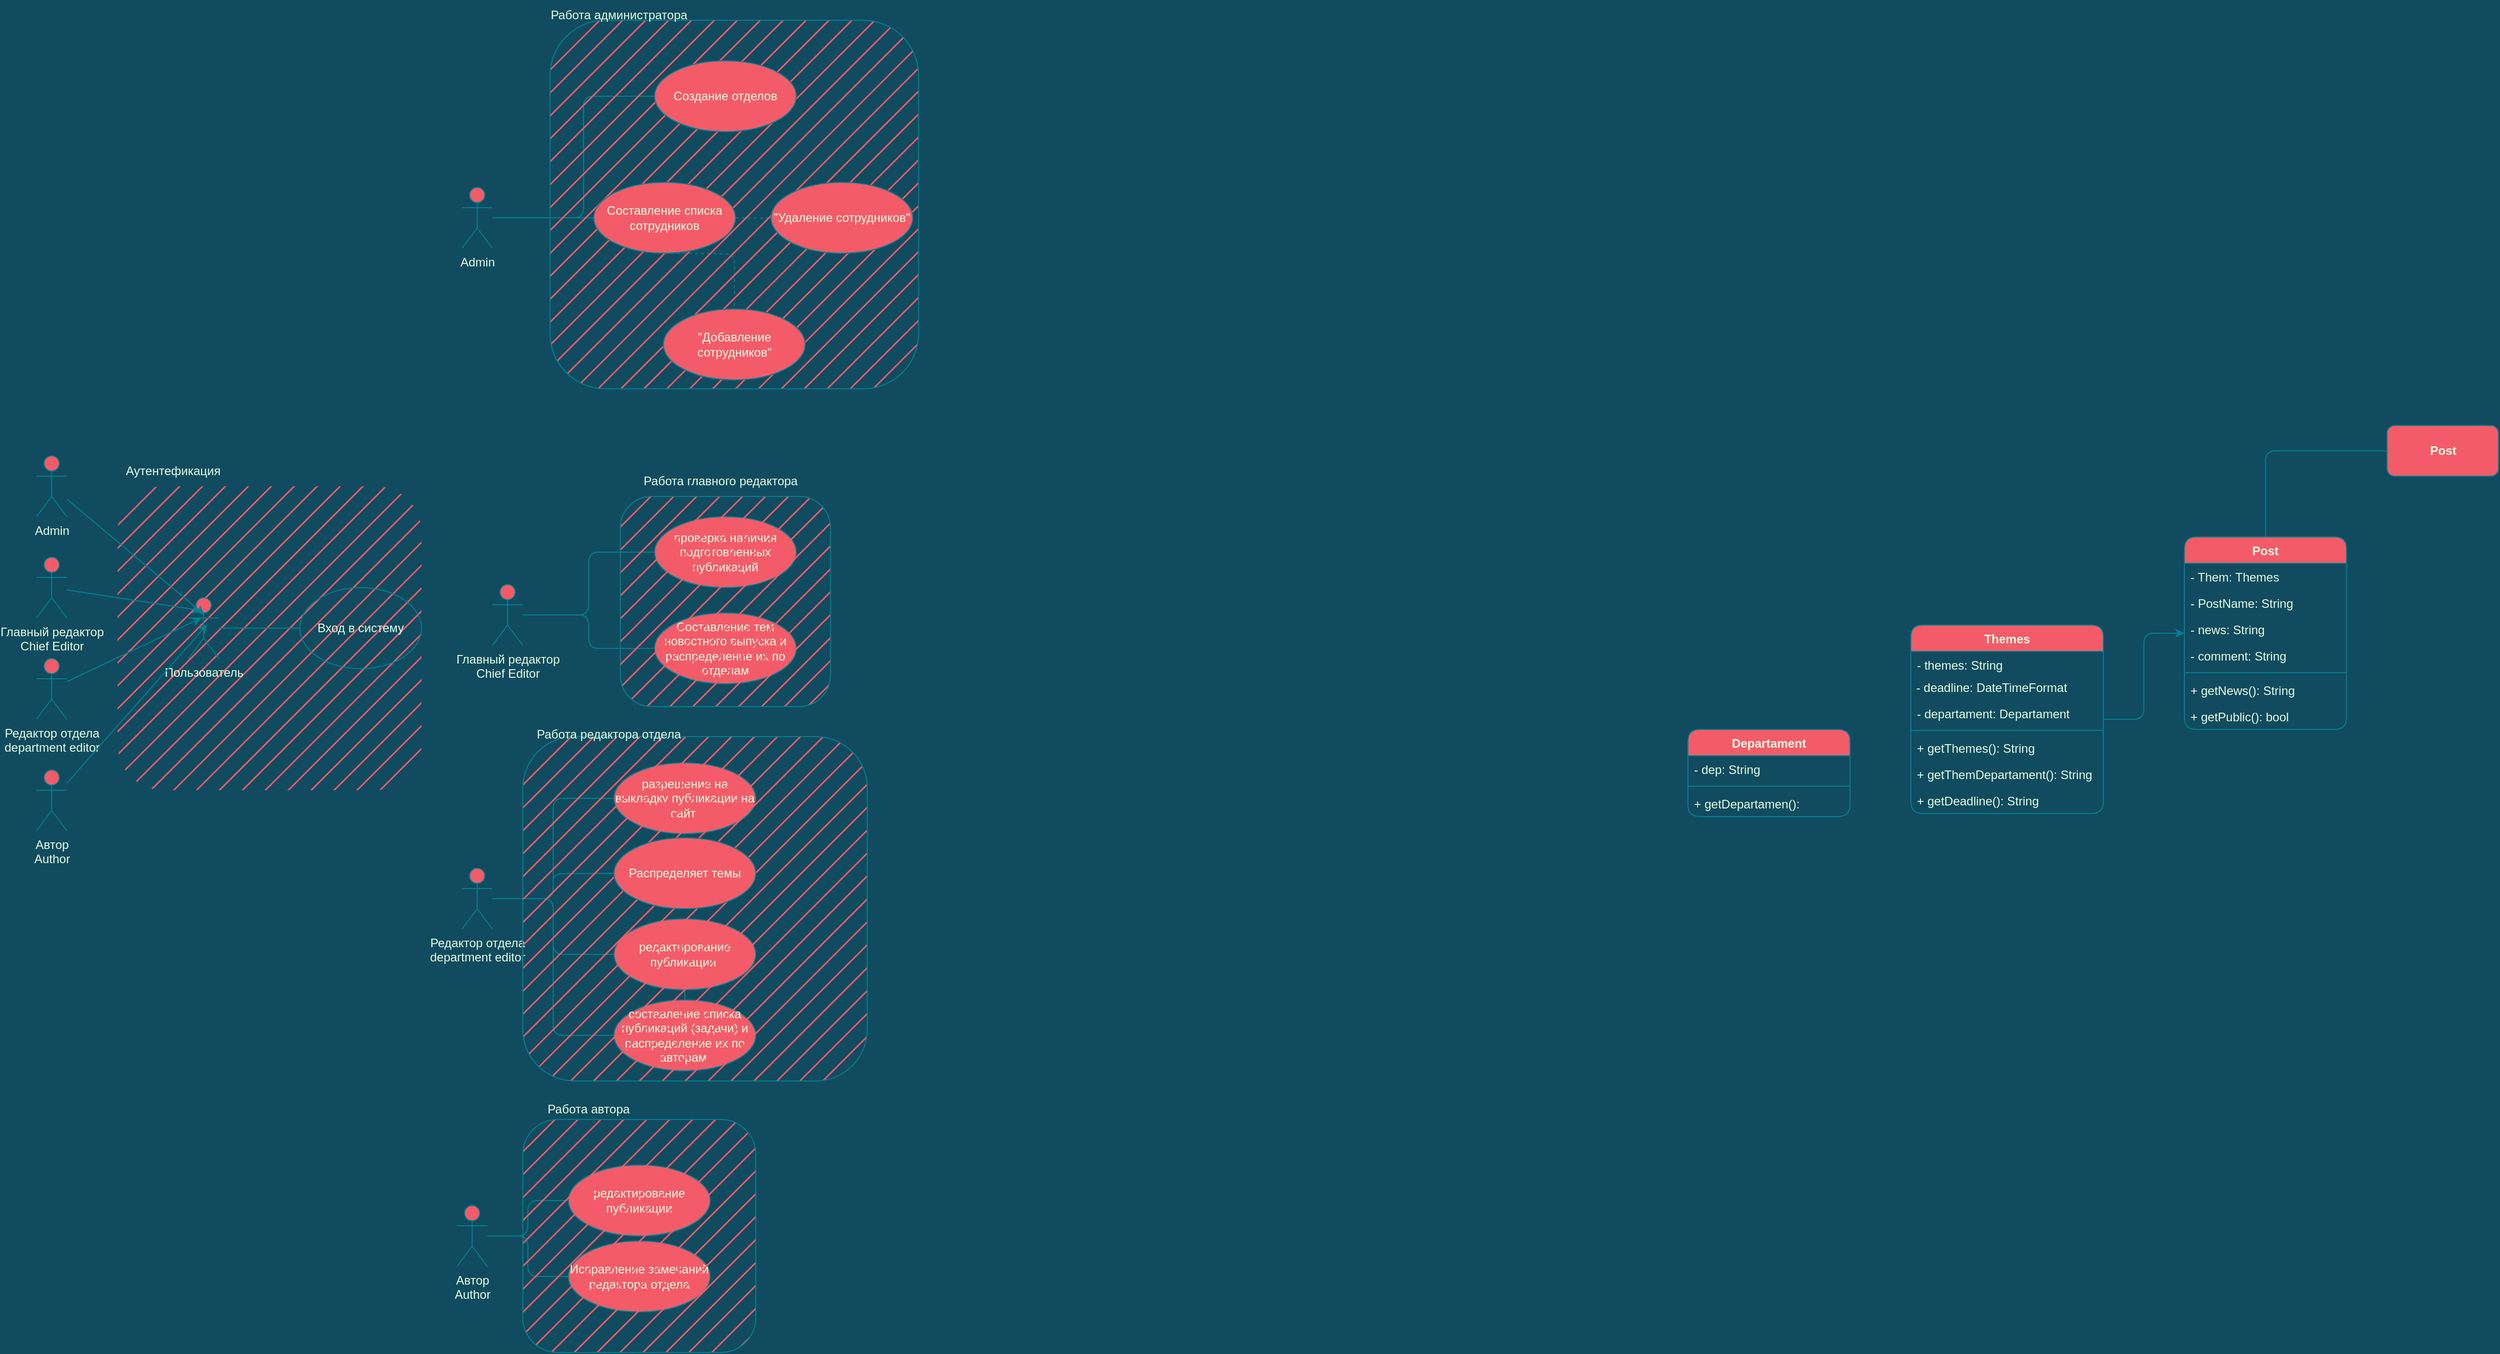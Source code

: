 <mxfile version="20.3.0" type="device" pages="2"><diagram id="6vgH4omIfULrcciLtybt" name="Page-1"><mxGraphModel dx="4285" dy="2745" grid="1" gridSize="10" guides="1" tooltips="1" connect="1" arrows="1" fold="1" page="1" pageScale="1" pageWidth="850" pageHeight="1100" background="#114B5F" math="0" shadow="0"><root><mxCell id="0"/><mxCell id="1" parent="0"/><mxCell id="zKmQVviLGSjYleUIMsPG-1" style="edgeStyle=orthogonalEdgeStyle;rounded=1;orthogonalLoop=1;jettySize=auto;html=1;strokeColor=#028090;fontColor=#E4FDE1;labelBackgroundColor=#114B5F;" parent="1" source="Sd7dkeOWyZ1DxlxAPIc0-5" target="Sd7dkeOWyZ1DxlxAPIc0-9" edge="1"><mxGeometry relative="1" as="geometry"/></mxCell><mxCell id="Sd7dkeOWyZ1DxlxAPIc0-5" value="Themes" style="swimlane;fontStyle=1;align=center;verticalAlign=top;childLayout=stackLayout;horizontal=1;startSize=26;horizontalStack=0;resizeParent=1;resizeParentMax=0;resizeLast=0;collapsible=1;marginBottom=0;strokeColor=#028090;fontColor=#E4FDE1;fillColor=#F45B69;rounded=1;" parent="1" vertex="1"><mxGeometry x="1010" y="47" width="190" height="186" as="geometry"/></mxCell><mxCell id="Sd7dkeOWyZ1DxlxAPIc0-6" value="- themes: String" style="text;strokeColor=none;fillColor=none;align=left;verticalAlign=top;spacingLeft=4;spacingRight=4;overflow=hidden;rotatable=0;points=[[0,0.5],[1,0.5]];portConstraint=eastwest;fontColor=#E4FDE1;rounded=1;" parent="Sd7dkeOWyZ1DxlxAPIc0-5" vertex="1"><mxGeometry y="26" width="190" height="22" as="geometry"/></mxCell><mxCell id="cZKB1hpMacn7uWrEMCba-30" value="&amp;nbsp;- deadline: DateTimeFormat" style="text;whiteSpace=wrap;html=1;fontColor=#E4FDE1;rounded=1;" parent="Sd7dkeOWyZ1DxlxAPIc0-5" vertex="1"><mxGeometry y="48" width="190" height="26" as="geometry"/></mxCell><mxCell id="Sd7dkeOWyZ1DxlxAPIc0-24" value="- departament: Departament " style="text;strokeColor=none;fillColor=none;align=left;verticalAlign=top;spacingLeft=4;spacingRight=4;overflow=hidden;rotatable=0;points=[[0,0.5],[1,0.5]];portConstraint=eastwest;fontColor=#E4FDE1;rounded=1;" parent="Sd7dkeOWyZ1DxlxAPIc0-5" vertex="1"><mxGeometry y="74" width="190" height="26" as="geometry"/></mxCell><mxCell id="Sd7dkeOWyZ1DxlxAPIc0-7" value="" style="line;strokeWidth=1;fillColor=none;align=left;verticalAlign=middle;spacingTop=-1;spacingLeft=3;spacingRight=3;rotatable=0;labelPosition=right;points=[];portConstraint=eastwest;strokeColor=#028090;fontColor=#E4FDE1;rounded=1;labelBackgroundColor=#114B5F;" parent="Sd7dkeOWyZ1DxlxAPIc0-5" vertex="1"><mxGeometry y="100" width="190" height="8" as="geometry"/></mxCell><mxCell id="Sd7dkeOWyZ1DxlxAPIc0-8" value="+ getThemes(): String" style="text;strokeColor=none;fillColor=none;align=left;verticalAlign=top;spacingLeft=4;spacingRight=4;overflow=hidden;rotatable=0;points=[[0,0.5],[1,0.5]];portConstraint=eastwest;fontColor=#E4FDE1;rounded=1;" parent="Sd7dkeOWyZ1DxlxAPIc0-5" vertex="1"><mxGeometry y="108" width="190" height="26" as="geometry"/></mxCell><mxCell id="MiG-SVz3339lGgsWoEse-34" value="+ getThemDepartament(): String" style="text;strokeColor=none;fillColor=none;align=left;verticalAlign=top;spacingLeft=4;spacingRight=4;overflow=hidden;rotatable=0;points=[[0,0.5],[1,0.5]];portConstraint=eastwest;fontColor=#E4FDE1;rounded=1;" parent="Sd7dkeOWyZ1DxlxAPIc0-5" vertex="1"><mxGeometry y="134" width="190" height="26" as="geometry"/></mxCell><mxCell id="MiG-SVz3339lGgsWoEse-33" value="+ getDeadline(): String" style="text;strokeColor=none;fillColor=none;align=left;verticalAlign=top;spacingLeft=4;spacingRight=4;overflow=hidden;rotatable=0;points=[[0,0.5],[1,0.5]];portConstraint=eastwest;fontColor=#E4FDE1;rounded=1;" parent="Sd7dkeOWyZ1DxlxAPIc0-5" vertex="1"><mxGeometry y="160" width="190" height="26" as="geometry"/></mxCell><mxCell id="Sd7dkeOWyZ1DxlxAPIc0-9" value="Post" style="swimlane;fontStyle=1;align=center;verticalAlign=top;childLayout=stackLayout;horizontal=1;startSize=26;horizontalStack=0;resizeParent=1;resizeParentMax=0;resizeLast=0;collapsible=1;marginBottom=0;strokeColor=#028090;fontColor=#E4FDE1;fillColor=#F45B69;rounded=1;" parent="1" vertex="1"><mxGeometry x="1280" y="-40" width="160" height="190" as="geometry"/></mxCell><mxCell id="cZKB1hpMacn7uWrEMCba-59" value="- Them: Themes " style="text;strokeColor=none;fillColor=none;align=left;verticalAlign=top;spacingLeft=4;spacingRight=4;overflow=hidden;rotatable=0;points=[[0,0.5],[1,0.5]];portConstraint=eastwest;fontColor=#E4FDE1;rounded=1;" parent="Sd7dkeOWyZ1DxlxAPIc0-9" vertex="1"><mxGeometry y="26" width="160" height="26" as="geometry"/></mxCell><mxCell id="cZKB1hpMacn7uWrEMCba-71" value="- PostName: String " style="text;strokeColor=none;fillColor=none;align=left;verticalAlign=top;spacingLeft=4;spacingRight=4;overflow=hidden;rotatable=0;points=[[0,0.5],[1,0.5]];portConstraint=eastwest;fontColor=#E4FDE1;rounded=1;" parent="Sd7dkeOWyZ1DxlxAPIc0-9" vertex="1"><mxGeometry y="52" width="160" height="26" as="geometry"/></mxCell><mxCell id="Sd7dkeOWyZ1DxlxAPIc0-10" value="- news: String " style="text;strokeColor=none;fillColor=none;align=left;verticalAlign=top;spacingLeft=4;spacingRight=4;overflow=hidden;rotatable=0;points=[[0,0.5],[1,0.5]];portConstraint=eastwest;fontColor=#E4FDE1;rounded=1;" parent="Sd7dkeOWyZ1DxlxAPIc0-9" vertex="1"><mxGeometry y="78" width="160" height="26" as="geometry"/></mxCell><mxCell id="5Ondm9bVsnWGn2GaYesg-4" value="- comment: String " style="text;strokeColor=none;fillColor=none;align=left;verticalAlign=top;spacingLeft=4;spacingRight=4;overflow=hidden;rotatable=0;points=[[0,0.5],[1,0.5]];portConstraint=eastwest;fontColor=#E4FDE1;rounded=1;" parent="Sd7dkeOWyZ1DxlxAPIc0-9" vertex="1"><mxGeometry y="104" width="160" height="26" as="geometry"/></mxCell><mxCell id="Sd7dkeOWyZ1DxlxAPIc0-11" value="" style="line;strokeWidth=1;fillColor=none;align=left;verticalAlign=middle;spacingTop=-1;spacingLeft=3;spacingRight=3;rotatable=0;labelPosition=right;points=[];portConstraint=eastwest;strokeColor=#028090;fontColor=#E4FDE1;rounded=1;labelBackgroundColor=#114B5F;" parent="Sd7dkeOWyZ1DxlxAPIc0-9" vertex="1"><mxGeometry y="130" width="160" height="8" as="geometry"/></mxCell><mxCell id="Sd7dkeOWyZ1DxlxAPIc0-14" value="+ getNews(): String " style="text;strokeColor=none;fillColor=none;align=left;verticalAlign=top;spacingLeft=4;spacingRight=4;overflow=hidden;rotatable=0;points=[[0,0.5],[1,0.5]];portConstraint=eastwest;fontColor=#E4FDE1;rounded=1;" parent="Sd7dkeOWyZ1DxlxAPIc0-9" vertex="1"><mxGeometry y="138" width="160" height="26" as="geometry"/></mxCell><mxCell id="Sd7dkeOWyZ1DxlxAPIc0-16" value="+ getPublic(): bool " style="text;strokeColor=none;fillColor=none;align=left;verticalAlign=top;spacingLeft=4;spacingRight=4;overflow=hidden;rotatable=0;points=[[0,0.5],[1,0.5]];portConstraint=eastwest;fontColor=#E4FDE1;rounded=1;" parent="Sd7dkeOWyZ1DxlxAPIc0-9" vertex="1"><mxGeometry y="164" width="160" height="26" as="geometry"/></mxCell><mxCell id="WkWma8vResO3UxNB615V-2" style="edgeStyle=orthogonalEdgeStyle;rounded=1;orthogonalLoop=1;jettySize=auto;html=1;strokeColor=#028090;fontColor=#E4FDE1;endArrow=none;endFill=0;labelBackgroundColor=#114B5F;" parent="1" source="Sd7dkeOWyZ1DxlxAPIc0-23" target="WkWma8vResO3UxNB615V-1" edge="1"><mxGeometry relative="1" as="geometry"/></mxCell><mxCell id="WkWma8vResO3UxNB615V-22" style="edgeStyle=orthogonalEdgeStyle;rounded=1;orthogonalLoop=1;jettySize=auto;html=1;entryX=0;entryY=0.5;entryDx=0;entryDy=0;strokeColor=#028090;fontColor=#E4FDE1;fillColor=#F45B69;endArrow=none;endFill=0;labelBackgroundColor=#114B5F;" parent="1" source="Sd7dkeOWyZ1DxlxAPIc0-23" target="WkWma8vResO3UxNB615V-3" edge="1"><mxGeometry relative="1" as="geometry"/></mxCell><mxCell id="Sd7dkeOWyZ1DxlxAPIc0-23" value="Главный редактор&lt;br&gt;Chief Editor" style="shape=umlActor;verticalLabelPosition=bottom;verticalAlign=top;html=1;strokeColor=#028090;fontColor=#E4FDE1;fillColor=#F45B69;rounded=1;" parent="1" vertex="1"><mxGeometry x="-390" y="7" width="30" height="60" as="geometry"/></mxCell><mxCell id="WkWma8vResO3UxNB615V-1" value="Составление тем новостного выпуска и распределение их по отделам" style="ellipse;whiteSpace=wrap;html=1;fillColor=#F45B69;strokeColor=#028090;fontColor=#E4FDE1;rounded=1;" parent="1" vertex="1"><mxGeometry x="-230" y="35" width="140" height="70" as="geometry"/></mxCell><mxCell id="WkWma8vResO3UxNB615V-3" value="проверка наличия подготовленных публикаций" style="ellipse;whiteSpace=wrap;html=1;fillColor=#F45B69;strokeColor=#028090;fontColor=#E4FDE1;rounded=1;" parent="1" vertex="1"><mxGeometry x="-230" y="-60" width="140" height="70" as="geometry"/></mxCell><mxCell id="WkWma8vResO3UxNB615V-9" style="edgeStyle=orthogonalEdgeStyle;rounded=1;orthogonalLoop=1;jettySize=auto;html=1;strokeColor=#028090;fontColor=#E4FDE1;fillColor=#F45B69;endArrow=none;endFill=0;labelBackgroundColor=#114B5F;" parent="1" source="WkWma8vResO3UxNB615V-5" target="WkWma8vResO3UxNB615V-7" edge="1"><mxGeometry relative="1" as="geometry"/></mxCell><mxCell id="WkWma8vResO3UxNB615V-14" style="edgeStyle=orthogonalEdgeStyle;rounded=1;orthogonalLoop=1;jettySize=auto;html=1;entryX=0;entryY=0.5;entryDx=0;entryDy=0;strokeColor=#028090;fontColor=#E4FDE1;fillColor=#F45B69;endArrow=none;endFill=0;labelBackgroundColor=#114B5F;" parent="1" source="WkWma8vResO3UxNB615V-5" target="WkWma8vResO3UxNB615V-13" edge="1"><mxGeometry relative="1" as="geometry"/></mxCell><mxCell id="cZKB1hpMacn7uWrEMCba-25" style="edgeStyle=orthogonalEdgeStyle;rounded=1;orthogonalLoop=1;jettySize=auto;html=1;strokeColor=#028090;fontColor=#E4FDE1;fillColor=#F45B69;endArrow=none;endFill=0;labelBackgroundColor=#114B5F;" parent="1" source="WkWma8vResO3UxNB615V-5" edge="1"><mxGeometry relative="1" as="geometry"><mxPoint x="-270" y="292.0" as="targetPoint"/></mxGeometry></mxCell><mxCell id="cZKB1hpMacn7uWrEMCba-28" style="edgeStyle=orthogonalEdgeStyle;rounded=1;orthogonalLoop=1;jettySize=auto;html=1;entryX=0;entryY=0.5;entryDx=0;entryDy=0;strokeColor=#028090;fontColor=#E4FDE1;startArrow=none;startFill=0;endArrow=none;endFill=0;fillColor=#F45B69;labelBackgroundColor=#114B5F;" parent="1" source="WkWma8vResO3UxNB615V-5" target="WkWma8vResO3UxNB615V-6" edge="1"><mxGeometry relative="1" as="geometry"/></mxCell><mxCell id="WkWma8vResO3UxNB615V-5" value="Редактор отдела&lt;br&gt;department editor" style="shape=umlActor;verticalLabelPosition=bottom;verticalAlign=top;html=1;fillColor=#F45B69;strokeColor=#028090;fontColor=#E4FDE1;rounded=1;" parent="1" vertex="1"><mxGeometry x="-420" y="287" width="30" height="60" as="geometry"/></mxCell><mxCell id="tGhZm6AiCNUwTmUJN8xR-40" style="edgeStyle=orthogonalEdgeStyle;rounded=1;orthogonalLoop=1;jettySize=auto;html=1;dashed=1;strokeColor=#028090;fontColor=#E4FDE1;endArrow=none;endFill=0;fillColor=#F45B69;" parent="1" source="WkWma8vResO3UxNB615V-6" target="WkWma8vResO3UxNB615V-7" edge="1"><mxGeometry relative="1" as="geometry"/></mxCell><mxCell id="WkWma8vResO3UxNB615V-6" value="составление списка публикаций (задачи) и распределение их по авторам&amp;nbsp;" style="ellipse;whiteSpace=wrap;html=1;fillColor=#F45B69;strokeColor=#028090;fontColor=#E4FDE1;rounded=1;" parent="1" vertex="1"><mxGeometry x="-270" y="417" width="140" height="70" as="geometry"/></mxCell><mxCell id="WkWma8vResO3UxNB615V-7" value="редактирование публикации&amp;nbsp;" style="ellipse;whiteSpace=wrap;html=1;strokeColor=#028090;fontColor=#E4FDE1;fillColor=#F45B69;rounded=1;" parent="1" vertex="1"><mxGeometry x="-270" y="337" width="140" height="70" as="geometry"/></mxCell><mxCell id="WkWma8vResO3UxNB615V-13" value="разрешение на выкладку публикации на сайт&amp;nbsp;" style="ellipse;whiteSpace=wrap;html=1;strokeColor=#028090;fontColor=#E4FDE1;fillColor=#F45B69;rounded=1;" parent="1" vertex="1"><mxGeometry x="-270" y="183" width="140" height="70" as="geometry"/></mxCell><mxCell id="WkWma8vResO3UxNB615V-20" style="edgeStyle=orthogonalEdgeStyle;rounded=1;orthogonalLoop=1;jettySize=auto;html=1;entryX=0;entryY=0.5;entryDx=0;entryDy=0;strokeColor=#028090;fontColor=#E4FDE1;fillColor=#F45B69;endArrow=none;endFill=0;labelBackgroundColor=#114B5F;" parent="1" source="WkWma8vResO3UxNB615V-16" target="WkWma8vResO3UxNB615V-18" edge="1"><mxGeometry relative="1" as="geometry"/></mxCell><mxCell id="tGhZm6AiCNUwTmUJN8xR-27" style="edgeStyle=orthogonalEdgeStyle;rounded=1;orthogonalLoop=1;jettySize=auto;html=1;entryX=0;entryY=0.5;entryDx=0;entryDy=0;strokeColor=#028090;fontColor=#E4FDE1;fillColor=#F45B69;endArrow=none;endFill=0;" parent="1" source="WkWma8vResO3UxNB615V-16" target="tGhZm6AiCNUwTmUJN8xR-25" edge="1"><mxGeometry relative="1" as="geometry"/></mxCell><mxCell id="WkWma8vResO3UxNB615V-16" value="Автор&lt;br&gt;Author" style="shape=umlActor;verticalLabelPosition=bottom;verticalAlign=top;html=1;strokeColor=#028090;fontColor=#E4FDE1;fillColor=#F45B69;rounded=1;" parent="1" vertex="1"><mxGeometry x="-425" y="620" width="30" height="60" as="geometry"/></mxCell><mxCell id="WkWma8vResO3UxNB615V-18" value="Исправление замечаний редактора отдела" style="ellipse;whiteSpace=wrap;html=1;strokeColor=#028090;fontColor=#E4FDE1;fillColor=#F45B69;rounded=1;" parent="1" vertex="1"><mxGeometry x="-315" y="655" width="140" height="70" as="geometry"/></mxCell><mxCell id="cZKB1hpMacn7uWrEMCba-3" style="edgeStyle=orthogonalEdgeStyle;rounded=1;orthogonalLoop=1;jettySize=auto;html=1;strokeColor=#028090;fontColor=#E4FDE1;fillColor=#F45B69;endArrow=none;endFill=0;labelBackgroundColor=#114B5F;" parent="1" source="cZKB1hpMacn7uWrEMCba-1" edge="1"><mxGeometry relative="1" as="geometry"><mxPoint x="-290" y="-355" as="targetPoint"/></mxGeometry></mxCell><mxCell id="tGhZm6AiCNUwTmUJN8xR-33" style="edgeStyle=orthogonalEdgeStyle;rounded=1;orthogonalLoop=1;jettySize=auto;html=1;entryX=0;entryY=0.5;entryDx=0;entryDy=0;strokeColor=#028090;fontColor=#E4FDE1;endArrow=none;endFill=0;fillColor=#F45B69;" parent="1" source="cZKB1hpMacn7uWrEMCba-1" edge="1"><mxGeometry relative="1" as="geometry"><mxPoint x="-230.0" y="-475" as="targetPoint"/><Array as="points"><mxPoint x="-300" y="-355"/><mxPoint x="-300" y="-475"/></Array></mxGeometry></mxCell><mxCell id="cZKB1hpMacn7uWrEMCba-1" value="Admin" style="shape=umlActor;verticalLabelPosition=bottom;verticalAlign=top;html=1;strokeColor=#028090;fontColor=#E4FDE1;fillColor=#F45B69;rounded=1;" parent="1" vertex="1"><mxGeometry x="-420" y="-385" width="30" height="60" as="geometry"/></mxCell><mxCell id="9WxqrxRFMjvWm_CStBcJ-4" style="edgeStyle=orthogonalEdgeStyle;rounded=1;orthogonalLoop=1;jettySize=auto;html=1;strokeColor=#028090;fontColor=#E4FDE1;fillColor=#F45B69;endArrow=none;endFill=0;labelBackgroundColor=#114B5F;dashed=1;" parent="1" edge="1"><mxGeometry relative="1" as="geometry"><mxPoint x="-220" y="-320" as="sourcePoint"/><mxPoint x="-151.25" y="-265" as="targetPoint"/></mxGeometry></mxCell><mxCell id="tGhZm6AiCNUwTmUJN8xR-35" style="edgeStyle=orthogonalEdgeStyle;rounded=1;orthogonalLoop=1;jettySize=auto;html=1;dashed=1;strokeColor=#028090;fontColor=#E4FDE1;endArrow=none;endFill=0;fillColor=#F45B69;" parent="1" target="tGhZm6AiCNUwTmUJN8xR-34" edge="1"><mxGeometry relative="1" as="geometry"><mxPoint x="-150" y="-355" as="sourcePoint"/></mxGeometry></mxCell><mxCell id="cZKB1hpMacn7uWrEMCba-35" value="Departament" style="swimlane;fontStyle=1;align=center;verticalAlign=top;childLayout=stackLayout;horizontal=1;startSize=26;horizontalStack=0;resizeParent=1;resizeParentMax=0;resizeLast=0;collapsible=1;marginBottom=0;strokeColor=#028090;fontColor=#E4FDE1;fillColor=#F45B69;rounded=1;" parent="1" vertex="1"><mxGeometry x="790" y="150" width="160" height="86" as="geometry"/></mxCell><mxCell id="cZKB1hpMacn7uWrEMCba-36" value="- dep: String" style="text;strokeColor=none;fillColor=none;align=left;verticalAlign=top;spacingLeft=4;spacingRight=4;overflow=hidden;rotatable=0;points=[[0,0.5],[1,0.5]];portConstraint=eastwest;fontColor=#E4FDE1;rounded=1;" parent="cZKB1hpMacn7uWrEMCba-35" vertex="1"><mxGeometry y="26" width="160" height="26" as="geometry"/></mxCell><mxCell id="cZKB1hpMacn7uWrEMCba-37" value="" style="line;strokeWidth=1;fillColor=none;align=left;verticalAlign=middle;spacingTop=-1;spacingLeft=3;spacingRight=3;rotatable=0;labelPosition=right;points=[];portConstraint=eastwest;strokeColor=#028090;fontColor=#E4FDE1;rounded=1;labelBackgroundColor=#114B5F;" parent="cZKB1hpMacn7uWrEMCba-35" vertex="1"><mxGeometry y="52" width="160" height="8" as="geometry"/></mxCell><mxCell id="cZKB1hpMacn7uWrEMCba-38" value="+ getDepartamen(): " style="text;strokeColor=none;fillColor=none;align=left;verticalAlign=top;spacingLeft=4;spacingRight=4;overflow=hidden;rotatable=0;points=[[0,0.5],[1,0.5]];portConstraint=eastwest;fontColor=#E4FDE1;rounded=1;" parent="cZKB1hpMacn7uWrEMCba-35" vertex="1"><mxGeometry y="60" width="160" height="26" as="geometry"/></mxCell><mxCell id="5Ondm9bVsnWGn2GaYesg-3" style="edgeStyle=orthogonalEdgeStyle;rounded=1;orthogonalLoop=1;jettySize=auto;html=1;strokeColor=#028090;fontColor=#E4FDE1;endArrow=none;endFill=0;fillColor=#F45B69;labelBackgroundColor=#114B5F;" parent="1" source="5Ondm9bVsnWGn2GaYesg-2" target="Sd7dkeOWyZ1DxlxAPIc0-9" edge="1"><mxGeometry relative="1" as="geometry"/></mxCell><mxCell id="5Ondm9bVsnWGn2GaYesg-2" value="&lt;b&gt;Post&lt;br&gt;&lt;/b&gt;" style="html=1;rounded=1;strokeColor=#028090;fontColor=#E4FDE1;fillColor=#F45B69;" parent="1" vertex="1"><mxGeometry x="1480" y="-150" width="110" height="50" as="geometry"/></mxCell><mxCell id="tGhZm6AiCNUwTmUJN8xR-3" value="" style="whiteSpace=wrap;html=1;aspect=fixed;fillStyle=hatch;strokeColor=#028090;fontColor=#E4FDE1;fillColor=#F45B69;rounded=1;" parent="1" vertex="1"><mxGeometry x="-263.75" y="-80" width="207.5" height="207.5" as="geometry"/></mxCell><mxCell id="tGhZm6AiCNUwTmUJN8xR-7" value="" style="whiteSpace=wrap;html=1;aspect=fixed;fillStyle=hatch;strokeColor=none;fontColor=#E4FDE1;fillColor=#F45B69;gradientDirection=north;rounded=1;" parent="1" vertex="1"><mxGeometry x="-760" y="-90" width="300" height="300" as="geometry"/></mxCell><mxCell id="tGhZm6AiCNUwTmUJN8xR-13" style="edgeStyle=none;rounded=1;orthogonalLoop=1;jettySize=auto;html=1;strokeColor=#028090;fontColor=#E4FDE1;fillColor=#F45B69;labelBackgroundColor=#114B5F;endArrow=none;endFill=0;" parent="1" source="tGhZm6AiCNUwTmUJN8xR-8" target="tGhZm6AiCNUwTmUJN8xR-12" edge="1"><mxGeometry relative="1" as="geometry"/></mxCell><mxCell id="tGhZm6AiCNUwTmUJN8xR-8" value="Пользователь" style="shape=umlActor;verticalLabelPosition=bottom;verticalAlign=top;html=1;fillStyle=solid;strokeColor=#028090;fontColor=#E4FDE1;fillColor=#F45B69;rounded=1;" parent="1" vertex="1"><mxGeometry x="-690" y="20" width="30" height="60" as="geometry"/></mxCell><mxCell id="tGhZm6AiCNUwTmUJN8xR-11" style="rounded=1;orthogonalLoop=1;jettySize=auto;html=1;entryX=0.519;entryY=0.277;entryDx=0;entryDy=0;entryPerimeter=0;strokeColor=#028090;fontColor=#E4FDE1;fillColor=#F45B69;endArrow=classic;endFill=1;labelBackgroundColor=#114B5F;" parent="1" source="tGhZm6AiCNUwTmUJN8xR-10" target="tGhZm6AiCNUwTmUJN8xR-8" edge="1"><mxGeometry relative="1" as="geometry"/></mxCell><mxCell id="tGhZm6AiCNUwTmUJN8xR-10" value="Admin" style="shape=umlActor;verticalLabelPosition=bottom;verticalAlign=top;html=1;strokeColor=#028090;fontColor=#E4FDE1;fillColor=#F45B69;rounded=1;" parent="1" vertex="1"><mxGeometry x="-840" y="-120" width="30" height="60" as="geometry"/></mxCell><mxCell id="tGhZm6AiCNUwTmUJN8xR-12" value="Вход в систему" style="ellipse;whiteSpace=wrap;html=1;fillStyle=hatch;strokeColor=#028090;fontColor=#E4FDE1;fillColor=none;rounded=1;" parent="1" vertex="1"><mxGeometry x="-580" y="10" width="120" height="80" as="geometry"/></mxCell><mxCell id="tGhZm6AiCNUwTmUJN8xR-15" style="edgeStyle=none;rounded=1;orthogonalLoop=1;jettySize=auto;html=1;entryX=0.424;entryY=0.211;entryDx=0;entryDy=0;entryPerimeter=0;strokeColor=#028090;fontColor=#E4FDE1;fillColor=#F45B69;endArrow=classic;endFill=1;labelBackgroundColor=#114B5F;" parent="1" source="tGhZm6AiCNUwTmUJN8xR-14" target="tGhZm6AiCNUwTmUJN8xR-8" edge="1"><mxGeometry relative="1" as="geometry"/></mxCell><mxCell id="tGhZm6AiCNUwTmUJN8xR-14" value="Главный редактор&lt;br&gt;Chief Editor" style="shape=umlActor;verticalLabelPosition=bottom;verticalAlign=top;html=1;strokeColor=#028090;fontColor=#E4FDE1;fillColor=#F45B69;rounded=1;" parent="1" vertex="1"><mxGeometry x="-840" y="-20" width="30" height="60" as="geometry"/></mxCell><mxCell id="tGhZm6AiCNUwTmUJN8xR-18" style="edgeStyle=none;rounded=1;orthogonalLoop=1;jettySize=auto;html=1;entryX=0.429;entryY=0.331;entryDx=0;entryDy=0;entryPerimeter=0;strokeColor=#028090;fontColor=#E4FDE1;endArrow=classic;endFill=1;fillColor=#F45B69;labelBackgroundColor=#114B5F;" parent="1" source="tGhZm6AiCNUwTmUJN8xR-16" target="tGhZm6AiCNUwTmUJN8xR-8" edge="1"><mxGeometry relative="1" as="geometry"/></mxCell><mxCell id="tGhZm6AiCNUwTmUJN8xR-16" value="Редактор отдела&lt;br&gt;department editor" style="shape=umlActor;verticalLabelPosition=bottom;verticalAlign=top;html=1;fillColor=#F45B69;strokeColor=#028090;fontColor=#E4FDE1;rounded=1;" parent="1" vertex="1"><mxGeometry x="-840" y="80" width="30" height="60" as="geometry"/></mxCell><mxCell id="tGhZm6AiCNUwTmUJN8xR-22" style="edgeStyle=none;rounded=1;orthogonalLoop=1;jettySize=auto;html=1;entryX=0.619;entryY=0.439;entryDx=0;entryDy=0;entryPerimeter=0;strokeColor=#028090;fontColor=#E4FDE1;endArrow=classic;endFill=1;fillColor=#F45B69;labelBackgroundColor=#114B5F;" parent="1" source="tGhZm6AiCNUwTmUJN8xR-21" target="tGhZm6AiCNUwTmUJN8xR-8" edge="1"><mxGeometry relative="1" as="geometry"/></mxCell><mxCell id="tGhZm6AiCNUwTmUJN8xR-21" value="Автор&lt;br&gt;Author" style="shape=umlActor;verticalLabelPosition=bottom;verticalAlign=top;html=1;strokeColor=#028090;fontColor=#E4FDE1;fillColor=#F45B69;rounded=1;" parent="1" vertex="1"><mxGeometry x="-840" y="190" width="30" height="60" as="geometry"/></mxCell><mxCell id="tGhZm6AiCNUwTmUJN8xR-23" value="Аутентефикация" style="text;html=1;strokeColor=none;fillColor=none;align=center;verticalAlign=middle;whiteSpace=wrap;rounded=1;fontColor=#E4FDE1;" parent="1" vertex="1"><mxGeometry x="-750" y="-120" width="90" height="30" as="geometry"/></mxCell><mxCell id="tGhZm6AiCNUwTmUJN8xR-24" value="" style="whiteSpace=wrap;html=1;aspect=fixed;fillStyle=hatch;strokeColor=#028090;fontColor=#E4FDE1;fillColor=#F45B69;rounded=1;" parent="1" vertex="1"><mxGeometry x="-333.12" y="-550" width="363.75" height="363.75" as="geometry"/></mxCell><mxCell id="tGhZm6AiCNUwTmUJN8xR-25" value="редактирование публикации" style="ellipse;whiteSpace=wrap;html=1;strokeColor=#028090;fontColor=#E4FDE1;fillColor=#F45B69;rounded=1;" parent="1" vertex="1"><mxGeometry x="-315" y="580" width="140" height="70" as="geometry"/></mxCell><mxCell id="tGhZm6AiCNUwTmUJN8xR-26" value="" style="whiteSpace=wrap;html=1;aspect=fixed;fillStyle=hatch;strokeColor=#028090;fontColor=#E4FDE1;fillColor=#F45B69;rounded=1;" parent="1" vertex="1"><mxGeometry x="-360" y="157" width="340" height="340" as="geometry"/></mxCell><mxCell id="tGhZm6AiCNUwTmUJN8xR-28" value="" style="whiteSpace=wrap;html=1;aspect=fixed;fillStyle=hatch;strokeColor=#028090;fontColor=#E4FDE1;fillColor=#F45B69;rounded=1;" parent="1" vertex="1"><mxGeometry x="-360" y="535" width="230" height="230" as="geometry"/></mxCell><mxCell id="tGhZm6AiCNUwTmUJN8xR-29" value="Работа автора" style="text;html=1;strokeColor=none;fillColor=none;align=center;verticalAlign=middle;whiteSpace=wrap;rounded=0;fontColor=#E4FDE1;" parent="1" vertex="1"><mxGeometry x="-350" y="510" width="110" height="30" as="geometry"/></mxCell><mxCell id="tGhZm6AiCNUwTmUJN8xR-30" value="Работа администратора" style="text;html=1;strokeColor=none;fillColor=none;align=center;verticalAlign=middle;whiteSpace=wrap;rounded=0;fontColor=#E4FDE1;" parent="1" vertex="1"><mxGeometry x="-340" y="-570" width="150" height="30" as="geometry"/></mxCell><mxCell id="tGhZm6AiCNUwTmUJN8xR-31" value="Работа главного редактора&amp;nbsp;" style="text;html=1;strokeColor=none;fillColor=none;align=center;verticalAlign=middle;whiteSpace=wrap;rounded=0;fontColor=#E4FDE1;" parent="1" vertex="1"><mxGeometry x="-245" y="-110" width="163.75" height="30" as="geometry"/></mxCell><mxCell id="tGhZm6AiCNUwTmUJN8xR-32" value="Работа редактора отдела" style="text;html=1;strokeColor=none;fillColor=none;align=center;verticalAlign=middle;whiteSpace=wrap;rounded=0;fontColor=#E4FDE1;" parent="1" vertex="1"><mxGeometry x="-360" y="140" width="170" height="30" as="geometry"/></mxCell><mxCell id="tGhZm6AiCNUwTmUJN8xR-34" value="&quot;Удаление сотрудников&quot;" style="ellipse;whiteSpace=wrap;html=1;strokeColor=#028090;fontColor=#E4FDE1;fillColor=#F45B69;rounded=1;" parent="1" vertex="1"><mxGeometry x="-115" y="-390" width="140" height="70" as="geometry"/></mxCell><mxCell id="tGhZm6AiCNUwTmUJN8xR-36" value="&quot;Добавление сотрудников&quot;" style="ellipse;whiteSpace=wrap;html=1;strokeColor=#028090;fontColor=#E4FDE1;fillColor=#F45B69;rounded=1;" parent="1" vertex="1"><mxGeometry x="-221.25" y="-265" width="140" height="70" as="geometry"/></mxCell><mxCell id="tGhZm6AiCNUwTmUJN8xR-37" value="Составление списка сотрудников" style="ellipse;whiteSpace=wrap;html=1;strokeColor=#028090;fontColor=#E4FDE1;fillColor=#F45B69;rounded=1;" parent="1" vertex="1"><mxGeometry x="-290" y="-390" width="140" height="70" as="geometry"/></mxCell><mxCell id="tGhZm6AiCNUwTmUJN8xR-38" value="Создание отделов" style="ellipse;whiteSpace=wrap;html=1;strokeColor=#028090;fontColor=#E4FDE1;fillColor=#F45B69;rounded=1;" parent="1" vertex="1"><mxGeometry x="-230" y="-510" width="140" height="70" as="geometry"/></mxCell><mxCell id="tGhZm6AiCNUwTmUJN8xR-39" value="Распределяет темы" style="ellipse;whiteSpace=wrap;html=1;rounded=1;strokeColor=#028090;fontColor=#E4FDE1;fillColor=#F45B69;" parent="1" vertex="1"><mxGeometry x="-270" y="257" width="140" height="70" as="geometry"/></mxCell></root></mxGraphModel></diagram><diagram id="uBh0SDBhA1ZjoLSckgV0" name="Page-2"><mxGraphModel dx="2272" dy="2005" grid="1" gridSize="10" guides="1" tooltips="1" connect="1" arrows="1" fold="1" page="1" pageScale="1" pageWidth="850" pageHeight="1100" background="#114B5F" math="0" shadow="0"><root><mxCell id="0"/><mxCell id="1" parent="0"/><mxCell id="aFtGHzSWsz5zfEFuVgsU-1" style="edgeStyle=orthogonalEdgeStyle;rounded=1;orthogonalLoop=1;jettySize=auto;html=1;strokeColor=#028090;fontColor=#E4FDE1;startArrow=none;startFill=0;endArrow=classic;endFill=1;fillColor=#F45B69;" parent="1" source="k1J63F2PAhNNxSUqtj9v-6" target="Le2kEP4x_xvYzPekBDNJ-11" edge="1"><mxGeometry relative="1" as="geometry"/></mxCell><mxCell id="k1J63F2PAhNNxSUqtj9v-6" value="Admin" style="swimlane;fontStyle=1;align=center;verticalAlign=top;childLayout=stackLayout;horizontal=1;startSize=26;horizontalStack=0;resizeParent=1;resizeParentMax=0;resizeLast=0;collapsible=1;marginBottom=0;rounded=1;strokeColor=#028090;fontColor=#E4FDE1;fillColor=#F45B69;" parent="1" vertex="1"><mxGeometry x="-190" y="-266" width="480" height="242" as="geometry"/></mxCell><mxCell id="k1J63F2PAhNNxSUqtj9v-8" value="" style="line;strokeWidth=1;fillColor=none;align=left;verticalAlign=middle;spacingTop=-1;spacingLeft=3;spacingRight=3;rotatable=0;labelPosition=right;points=[];portConstraint=eastwest;strokeColor=inherit;rounded=1;fontColor=#E4FDE1;" parent="k1J63F2PAhNNxSUqtj9v-6" vertex="1"><mxGeometry y="26" width="480" height="8" as="geometry"/></mxCell><mxCell id="k1J63F2PAhNNxSUqtj9v-9" value="+ createDepartament(String): Departament" style="text;strokeColor=none;fillColor=none;align=left;verticalAlign=top;spacingLeft=4;spacingRight=4;overflow=hidden;rotatable=0;points=[[0,0.5],[1,0.5]];portConstraint=eastwest;rounded=1;fontColor=#E4FDE1;fontStyle=0" parent="k1J63F2PAhNNxSUqtj9v-6" vertex="1"><mxGeometry y="34" width="480" height="26" as="geometry"/></mxCell><mxCell id="BV1rj5dILH9tdHOOIFgL-1" value="+ editDepartament(Departament): void" style="text;strokeColor=none;fillColor=none;align=left;verticalAlign=top;spacingLeft=4;spacingRight=4;overflow=hidden;rotatable=0;points=[[0,0.5],[1,0.5]];portConstraint=eastwest;rounded=1;fontColor=#E4FDE1;fontStyle=0" parent="k1J63F2PAhNNxSUqtj9v-6" vertex="1"><mxGeometry y="60" width="480" height="26" as="geometry"/></mxCell><mxCell id="BV1rj5dILH9tdHOOIFgL-4" value="+ createCheafEditor(String, String, String, String): CheafEditor " style="text;strokeColor=none;fillColor=none;align=left;verticalAlign=top;spacingLeft=4;spacingRight=4;overflow=hidden;rotatable=0;points=[[0,0.5],[1,0.5]];portConstraint=eastwest;rounded=1;fontColor=#E4FDE1;fontStyle=0" parent="k1J63F2PAhNNxSUqtj9v-6" vertex="1"><mxGeometry y="86" width="480" height="26" as="geometry"/></mxCell><mxCell id="BV1rj5dILH9tdHOOIFgL-5" value="+ editCheafEditor(CheafEditor,String, String, String, String): void " style="text;strokeColor=none;fillColor=none;align=left;verticalAlign=top;spacingLeft=4;spacingRight=4;overflow=hidden;rotatable=0;points=[[0,0.5],[1,0.5]];portConstraint=eastwest;rounded=1;fontColor=#E4FDE1;fontStyle=0" parent="k1J63F2PAhNNxSUqtj9v-6" vertex="1"><mxGeometry y="112" width="480" height="26" as="geometry"/></mxCell><mxCell id="BV1rj5dILH9tdHOOIFgL-9" value="+ createDepartmentEditor(String,String,String,String,Departement):Departament" style="text;strokeColor=none;fillColor=none;align=left;verticalAlign=top;spacingLeft=4;spacingRight=4;overflow=hidden;rotatable=0;points=[[0,0.5],[1,0.5]];portConstraint=eastwest;rounded=1;fontColor=#E4FDE1;fontStyle=0" parent="k1J63F2PAhNNxSUqtj9v-6" vertex="1"><mxGeometry y="138" width="480" height="26" as="geometry"/></mxCell><mxCell id="BV1rj5dILH9tdHOOIFgL-10" value="+ editDepartmentEditor(DepartmentEdiror,String,String,String,String,Departement): void " style="text;strokeColor=none;fillColor=none;align=left;verticalAlign=top;spacingLeft=4;spacingRight=4;overflow=hidden;rotatable=0;points=[[0,0.5],[1,0.5]];portConstraint=eastwest;rounded=1;fontColor=#E4FDE1;fontStyle=0" parent="k1J63F2PAhNNxSUqtj9v-6" vertex="1"><mxGeometry y="164" width="480" height="26" as="geometry"/></mxCell><mxCell id="BV1rj5dILH9tdHOOIFgL-7" value="+ createAuthor(String,String,String,String,StringDepartament): Autor" style="text;strokeColor=none;fillColor=none;align=left;verticalAlign=top;spacingLeft=4;spacingRight=4;overflow=hidden;rotatable=0;points=[[0,0.5],[1,0.5]];portConstraint=eastwest;rounded=1;fontColor=#E4FDE1;fontStyle=0" parent="k1J63F2PAhNNxSUqtj9v-6" vertex="1"><mxGeometry y="190" width="480" height="26" as="geometry"/></mxCell><mxCell id="BV1rj5dILH9tdHOOIFgL-8" value="+ editAuthor(Author,String,String,String,String,StringDepartament): void" style="text;strokeColor=none;fillColor=none;align=left;verticalAlign=top;spacingLeft=4;spacingRight=4;overflow=hidden;rotatable=0;points=[[0,0.5],[1,0.5]];portConstraint=eastwest;rounded=1;fontColor=#E4FDE1;fontStyle=0" parent="k1J63F2PAhNNxSUqtj9v-6" vertex="1"><mxGeometry y="216" width="480" height="26" as="geometry"/></mxCell><mxCell id="aFtGHzSWsz5zfEFuVgsU-2" style="edgeStyle=orthogonalEdgeStyle;rounded=1;orthogonalLoop=1;jettySize=auto;html=1;strokeColor=#028090;fontColor=#E4FDE1;startArrow=none;startFill=0;endArrow=classic;endFill=1;fillColor=#F45B69;" parent="1" source="ZMjhpAgtnv-TyhvgzW-1-1" target="Le2kEP4x_xvYzPekBDNJ-11" edge="1"><mxGeometry relative="1" as="geometry"/></mxCell><mxCell id="ZMjhpAgtnv-TyhvgzW-1-1" value="CheafEditer" style="swimlane;fontStyle=1;align=center;verticalAlign=top;childLayout=stackLayout;horizontal=1;startSize=26;horizontalStack=0;resizeParent=1;resizeParentMax=0;resizeLast=0;collapsible=1;marginBottom=0;rounded=1;strokeColor=#028090;fontColor=#E4FDE1;fillColor=#F45B69;" parent="1" vertex="1"><mxGeometry x="305" y="-110" width="270" height="86" as="geometry"><mxRectangle x="640" y="280" width="110" height="30" as="alternateBounds"/></mxGeometry></mxCell><mxCell id="ZMjhpAgtnv-TyhvgzW-1-3" value="" style="line;strokeWidth=1;fillColor=none;align=left;verticalAlign=middle;spacingTop=-1;spacingLeft=3;spacingRight=3;rotatable=0;labelPosition=right;points=[];portConstraint=eastwest;strokeColor=inherit;rounded=1;fontColor=#E4FDE1;" parent="ZMjhpAgtnv-TyhvgzW-1-1" vertex="1"><mxGeometry y="26" width="270" height="8" as="geometry"/></mxCell><mxCell id="ZMjhpAgtnv-TyhvgzW-1-4" value="+ createThemes(String,String, String): Themes" style="text;strokeColor=none;fillColor=none;align=left;verticalAlign=top;spacingLeft=4;spacingRight=4;overflow=hidden;rotatable=0;points=[[0,0.5],[1,0.5]];portConstraint=eastwest;rounded=1;fontColor=#E4FDE1;" parent="ZMjhpAgtnv-TyhvgzW-1-1" vertex="1"><mxGeometry y="34" width="270" height="26" as="geometry"/></mxCell><mxCell id="IXIKzPhTlnJTozqKLaPN-6" value="+ editThemes(Themes,String,String, String): void" style="text;strokeColor=none;fillColor=none;align=left;verticalAlign=top;spacingLeft=4;spacingRight=4;overflow=hidden;rotatable=0;points=[[0,0.5],[1,0.5]];portConstraint=eastwest;rounded=1;fontColor=#E4FDE1;" parent="ZMjhpAgtnv-TyhvgzW-1-1" vertex="1"><mxGeometry y="60" width="270" height="26" as="geometry"/></mxCell><mxCell id="aFtGHzSWsz5zfEFuVgsU-3" style="edgeStyle=orthogonalEdgeStyle;rounded=1;orthogonalLoop=1;jettySize=auto;html=1;strokeColor=#028090;fontColor=#E4FDE1;startArrow=none;startFill=0;endArrow=classic;endFill=1;fillColor=#F45B69;" parent="1" source="Le2kEP4x_xvYzPekBDNJ-1" target="Le2kEP4x_xvYzPekBDNJ-11" edge="1"><mxGeometry relative="1" as="geometry"><Array as="points"><mxPoint x="660" y="-340"/></Array></mxGeometry></mxCell><mxCell id="Le2kEP4x_xvYzPekBDNJ-1" value="DepartmentEditer" style="swimlane;fontStyle=1;align=center;verticalAlign=top;childLayout=stackLayout;horizontal=1;startSize=26;horizontalStack=0;resizeParent=1;resizeParentMax=0;resizeLast=0;collapsible=1;marginBottom=0;rounded=1;strokeColor=#028090;fontColor=#E4FDE1;fillColor=#F45B69;" parent="1" vertex="1"><mxGeometry x="540" y="-266" width="300" height="112" as="geometry"><mxRectangle x="640" y="160" width="140" height="30" as="alternateBounds"/></mxGeometry></mxCell><mxCell id="IXIKzPhTlnJTozqKLaPN-9" value="- dep4DepEditor: Departament" style="text;strokeColor=none;fillColor=none;align=left;verticalAlign=top;spacingLeft=4;spacingRight=4;overflow=hidden;rotatable=0;points=[[0,0.5],[1,0.5]];portConstraint=eastwest;rounded=1;fontColor=#E4FDE1;" parent="Le2kEP4x_xvYzPekBDNJ-1" vertex="1"><mxGeometry y="26" width="300" height="26" as="geometry"/></mxCell><mxCell id="Le2kEP4x_xvYzPekBDNJ-3" value="" style="line;strokeWidth=1;fillColor=none;align=left;verticalAlign=middle;spacingTop=-1;spacingLeft=3;spacingRight=3;rotatable=0;labelPosition=right;points=[];portConstraint=eastwest;strokeColor=inherit;rounded=1;fontColor=#E4FDE1;" parent="Le2kEP4x_xvYzPekBDNJ-1" vertex="1"><mxGeometry y="52" width="300" height="8" as="geometry"/></mxCell><mxCell id="Le2kEP4x_xvYzPekBDNJ-4" value="+ createPost(Themes, Author, String, String): Post" style="text;strokeColor=none;fillColor=none;align=left;verticalAlign=top;spacingLeft=4;spacingRight=4;overflow=hidden;rotatable=0;points=[[0,0.5],[1,0.5]];portConstraint=eastwest;rounded=1;fontColor=#E4FDE1;" parent="Le2kEP4x_xvYzPekBDNJ-1" vertex="1"><mxGeometry y="60" width="300" height="26" as="geometry"/></mxCell><mxCell id="IXIKzPhTlnJTozqKLaPN-11" value="+ createPost(Themes, Author, String, String): Post" style="text;strokeColor=none;fillColor=none;align=left;verticalAlign=top;spacingLeft=4;spacingRight=4;overflow=hidden;rotatable=0;points=[[0,0.5],[1,0.5]];portConstraint=eastwest;rounded=1;fontColor=#E4FDE1;" parent="Le2kEP4x_xvYzPekBDNJ-1" vertex="1"><mxGeometry y="86" width="300" height="26" as="geometry"/></mxCell><mxCell id="aFtGHzSWsz5zfEFuVgsU-4" style="edgeStyle=orthogonalEdgeStyle;rounded=1;orthogonalLoop=1;jettySize=auto;html=1;strokeColor=#028090;fontColor=#E4FDE1;startArrow=none;startFill=0;endArrow=classic;endFill=1;fillColor=#F45B69;" parent="1" source="Le2kEP4x_xvYzPekBDNJ-5" target="Le2kEP4x_xvYzPekBDNJ-11" edge="1"><mxGeometry relative="1" as="geometry"><Array as="points"><mxPoint x="945" y="-340"/></Array></mxGeometry></mxCell><mxCell id="Le2kEP4x_xvYzPekBDNJ-5" value="Author" style="swimlane;fontStyle=1;align=center;verticalAlign=top;childLayout=stackLayout;horizontal=1;startSize=26;horizontalStack=0;resizeParent=1;resizeParentMax=0;resizeLast=0;collapsible=1;marginBottom=0;rounded=1;strokeColor=#028090;fontColor=#E4FDE1;fillColor=#F45B69;" parent="1" vertex="1"><mxGeometry x="860" y="-266" width="170" height="60" as="geometry"><mxRectangle x="640" y="40" width="80" height="30" as="alternateBounds"/></mxGeometry></mxCell><mxCell id="Le2kEP4x_xvYzPekBDNJ-7" value="" style="line;strokeWidth=1;fillColor=none;align=left;verticalAlign=middle;spacingTop=-1;spacingLeft=3;spacingRight=3;rotatable=0;labelPosition=right;points=[];portConstraint=eastwest;strokeColor=inherit;rounded=1;fontColor=#E4FDE1;" parent="Le2kEP4x_xvYzPekBDNJ-5" vertex="1"><mxGeometry y="26" width="170" height="8" as="geometry"/></mxCell><mxCell id="Le2kEP4x_xvYzPekBDNJ-8" value="+ editPost(Post, String): void" style="text;strokeColor=none;fillColor=none;align=left;verticalAlign=top;spacingLeft=4;spacingRight=4;overflow=hidden;rotatable=0;points=[[0,0.5],[1,0.5]];portConstraint=eastwest;rounded=1;fontColor=#E4FDE1;" parent="Le2kEP4x_xvYzPekBDNJ-5" vertex="1"><mxGeometry y="34" width="170" height="26" as="geometry"/></mxCell><mxCell id="Le2kEP4x_xvYzPekBDNJ-11" value="Chelovek" style="swimlane;fontStyle=1;align=center;verticalAlign=top;childLayout=stackLayout;horizontal=1;startSize=26;horizontalStack=0;resizeParent=1;resizeParentMax=0;resizeLast=0;collapsible=1;marginBottom=0;rounded=1;strokeColor=#028090;fontColor=#E4FDE1;fillColor=#F45B69;" parent="1" vertex="1"><mxGeometry x="360" y="-500" width="160" height="320" as="geometry"/></mxCell><mxCell id="Le2kEP4x_xvYzPekBDNJ-15" value="- name: String" style="text;strokeColor=none;fillColor=none;align=left;verticalAlign=top;spacingLeft=4;spacingRight=4;overflow=hidden;rotatable=0;points=[[0,0.5],[1,0.5]];portConstraint=eastwest;rounded=1;fontColor=#E4FDE1;" parent="Le2kEP4x_xvYzPekBDNJ-11" vertex="1"><mxGeometry y="26" width="160" height="26" as="geometry"/></mxCell><mxCell id="Le2kEP4x_xvYzPekBDNJ-12" value="- surename: String" style="text;strokeColor=none;fillColor=none;align=left;verticalAlign=top;spacingLeft=4;spacingRight=4;overflow=hidden;rotatable=0;points=[[0,0.5],[1,0.5]];portConstraint=eastwest;rounded=1;fontColor=#E4FDE1;" parent="Le2kEP4x_xvYzPekBDNJ-11" vertex="1"><mxGeometry y="52" width="160" height="26" as="geometry"/></mxCell><mxCell id="-09_TLEIwf-pgeCJCxje-1" value="- post: String" style="text;strokeColor=none;fillColor=none;align=left;verticalAlign=top;spacingLeft=4;spacingRight=4;overflow=hidden;rotatable=0;points=[[0,0.5],[1,0.5]];portConstraint=eastwest;rounded=1;fontColor=#E4FDE1;" parent="Le2kEP4x_xvYzPekBDNJ-11" vertex="1"><mxGeometry y="78" width="160" height="26" as="geometry"/></mxCell><mxCell id="Le2kEP4x_xvYzPekBDNJ-16" value="- email: String" style="text;strokeColor=none;fillColor=none;align=left;verticalAlign=top;spacingLeft=4;spacingRight=4;overflow=hidden;rotatable=0;points=[[0,0.5],[1,0.5]];portConstraint=eastwest;rounded=1;fontColor=#E4FDE1;" parent="Le2kEP4x_xvYzPekBDNJ-11" vertex="1"><mxGeometry y="104" width="160" height="26" as="geometry"/></mxCell><mxCell id="-09_TLEIwf-pgeCJCxje-2" value="- pass: String" style="text;strokeColor=none;fillColor=none;align=left;verticalAlign=top;spacingLeft=4;spacingRight=4;overflow=hidden;rotatable=0;points=[[0,0.5],[1,0.5]];portConstraint=eastwest;rounded=1;fontColor=#E4FDE1;" parent="Le2kEP4x_xvYzPekBDNJ-11" vertex="1"><mxGeometry y="130" width="160" height="26" as="geometry"/></mxCell><mxCell id="IXIKzPhTlnJTozqKLaPN-1" value="- jobTitle: String" style="text;strokeColor=none;fillColor=none;align=left;verticalAlign=top;spacingLeft=4;spacingRight=4;overflow=hidden;rotatable=0;points=[[0,0.5],[1,0.5]];portConstraint=eastwest;rounded=1;fontColor=#E4FDE1;" parent="Le2kEP4x_xvYzPekBDNJ-11" vertex="1"><mxGeometry y="156" width="160" height="26" as="geometry"/></mxCell><mxCell id="Le2kEP4x_xvYzPekBDNJ-13" value="" style="line;strokeWidth=1;fillColor=none;align=left;verticalAlign=middle;spacingTop=-1;spacingLeft=3;spacingRight=3;rotatable=0;labelPosition=right;points=[];portConstraint=eastwest;strokeColor=inherit;rounded=1;fontColor=#E4FDE1;" parent="Le2kEP4x_xvYzPekBDNJ-11" vertex="1"><mxGeometry y="182" width="160" height="8" as="geometry"/></mxCell><mxCell id="Le2kEP4x_xvYzPekBDNJ-14" value="+ getName(): String" style="text;strokeColor=none;fillColor=none;align=left;verticalAlign=top;spacingLeft=4;spacingRight=4;overflow=hidden;rotatable=0;points=[[0,0.5],[1,0.5]];portConstraint=eastwest;rounded=1;fontColor=#E4FDE1;" parent="Le2kEP4x_xvYzPekBDNJ-11" vertex="1"><mxGeometry y="190" width="160" height="26" as="geometry"/></mxCell><mxCell id="rl5R4wq03kkgLBo4ikCM-2" value="+ getSurename(): String" style="text;strokeColor=none;fillColor=none;align=left;verticalAlign=top;spacingLeft=4;spacingRight=4;overflow=hidden;rotatable=0;points=[[0,0.5],[1,0.5]];portConstraint=eastwest;rounded=1;fontColor=#E4FDE1;" parent="Le2kEP4x_xvYzPekBDNJ-11" vertex="1"><mxGeometry y="216" width="160" height="26" as="geometry"/></mxCell><mxCell id="rl5R4wq03kkgLBo4ikCM-1" value="+ getEmail(): String" style="text;strokeColor=none;fillColor=none;align=left;verticalAlign=top;spacingLeft=4;spacingRight=4;overflow=hidden;rotatable=0;points=[[0,0.5],[1,0.5]];portConstraint=eastwest;rounded=1;fontColor=#E4FDE1;" parent="Le2kEP4x_xvYzPekBDNJ-11" vertex="1"><mxGeometry y="242" width="160" height="26" as="geometry"/></mxCell><mxCell id="IXIKzPhTlnJTozqKLaPN-3" value="+ getPass(): String" style="text;strokeColor=none;fillColor=none;align=left;verticalAlign=top;spacingLeft=4;spacingRight=4;overflow=hidden;rotatable=0;points=[[0,0.5],[1,0.5]];portConstraint=eastwest;rounded=1;fontColor=#E4FDE1;" parent="Le2kEP4x_xvYzPekBDNJ-11" vertex="1"><mxGeometry y="268" width="160" height="26" as="geometry"/></mxCell><mxCell id="IXIKzPhTlnJTozqKLaPN-4" value="+ getJobTitle(): String" style="text;strokeColor=none;fillColor=none;align=left;verticalAlign=top;spacingLeft=4;spacingRight=4;overflow=hidden;rotatable=0;points=[[0,0.5],[1,0.5]];portConstraint=eastwest;rounded=1;fontColor=#E4FDE1;" parent="Le2kEP4x_xvYzPekBDNJ-11" vertex="1"><mxGeometry y="294" width="160" height="26" as="geometry"/></mxCell></root></mxGraphModel></diagram></mxfile>